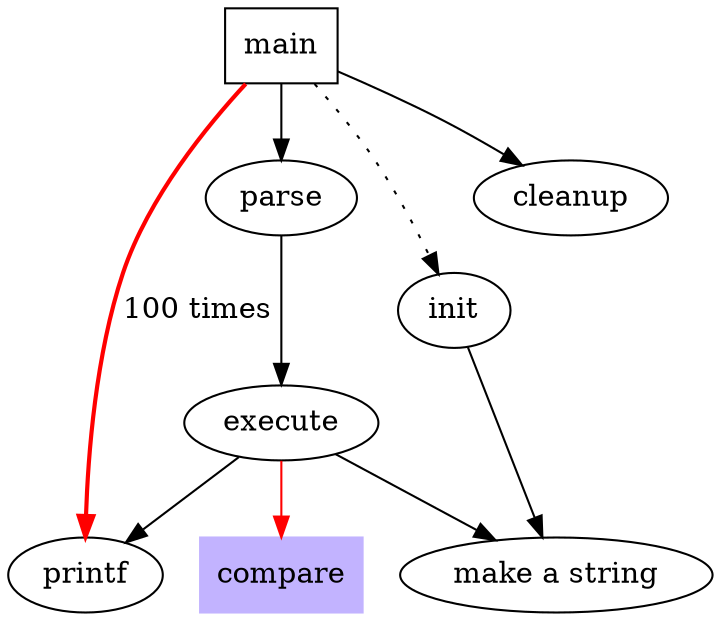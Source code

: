   digraph G {
    aize ="4,4";
    main [shape=box];
    main -> parse [weight=8];
    parse -> execute;
    main -> init [style=dotted];
    main -> cleanup;
    execute -> { make_string; printf}
    init -> make_string;
    edge [color=red];
    main -> printf [style=bold,label="100 times"];
    make_string [label="make a string"];
    node [shape=box,style=filled,color=".7 .3 1.0"];
    execute -> compare;
  }

